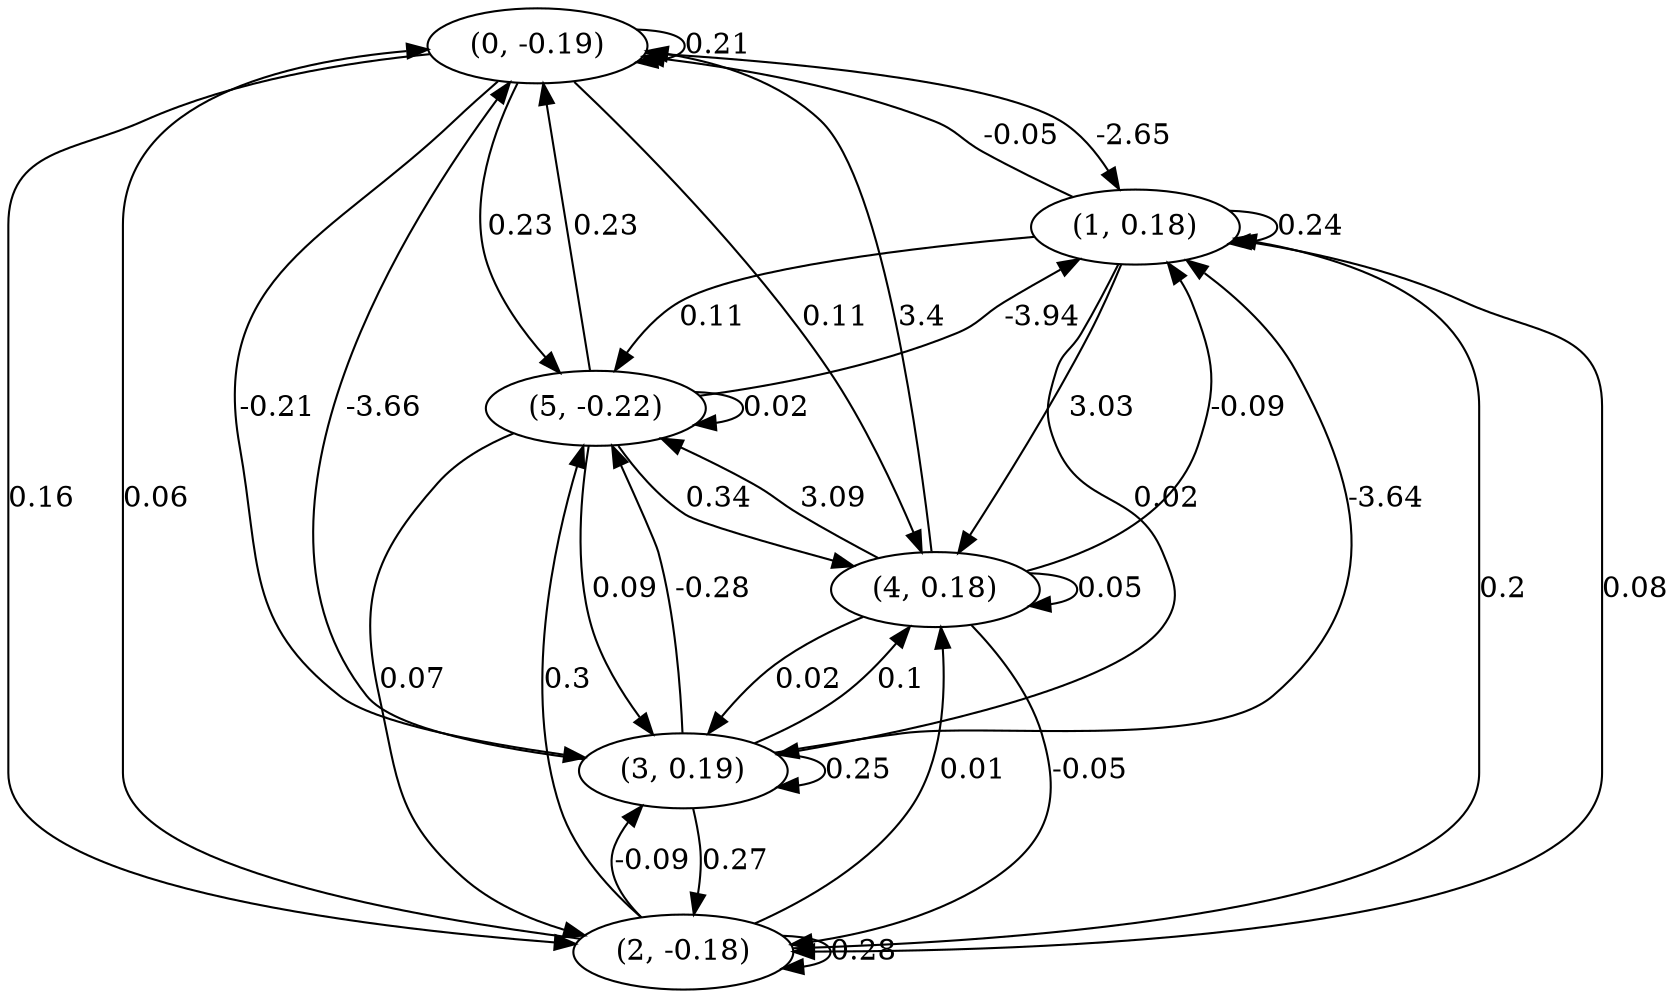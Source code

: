 digraph {
    0 [ label = "(0, -0.19)" ]
    1 [ label = "(1, 0.18)" ]
    2 [ label = "(2, -0.18)" ]
    3 [ label = "(3, 0.19)" ]
    4 [ label = "(4, 0.18)" ]
    5 [ label = "(5, -0.22)" ]
    0 -> 0 [ label = "0.21" ]
    1 -> 1 [ label = "0.24" ]
    2 -> 2 [ label = "0.28" ]
    3 -> 3 [ label = "0.25" ]
    4 -> 4 [ label = "0.05" ]
    5 -> 5 [ label = "0.02" ]
    1 -> 0 [ label = "-0.05" ]
    2 -> 0 [ label = "0.06" ]
    3 -> 0 [ label = "-3.66" ]
    4 -> 0 [ label = "3.4" ]
    5 -> 0 [ label = "0.23" ]
    0 -> 1 [ label = "-2.65" ]
    2 -> 1 [ label = "0.2" ]
    3 -> 1 [ label = "-3.64" ]
    4 -> 1 [ label = "-0.09" ]
    5 -> 1 [ label = "-3.94" ]
    0 -> 2 [ label = "0.16" ]
    1 -> 2 [ label = "0.08" ]
    3 -> 2 [ label = "0.27" ]
    4 -> 2 [ label = "-0.05" ]
    5 -> 2 [ label = "0.07" ]
    0 -> 3 [ label = "-0.21" ]
    1 -> 3 [ label = "0.02" ]
    2 -> 3 [ label = "-0.09" ]
    4 -> 3 [ label = "0.02" ]
    5 -> 3 [ label = "0.09" ]
    0 -> 4 [ label = "0.11" ]
    1 -> 4 [ label = "3.03" ]
    2 -> 4 [ label = "0.01" ]
    3 -> 4 [ label = "0.1" ]
    5 -> 4 [ label = "0.34" ]
    0 -> 5 [ label = "0.23" ]
    1 -> 5 [ label = "0.11" ]
    2 -> 5 [ label = "0.3" ]
    3 -> 5 [ label = "-0.28" ]
    4 -> 5 [ label = "3.09" ]
}


